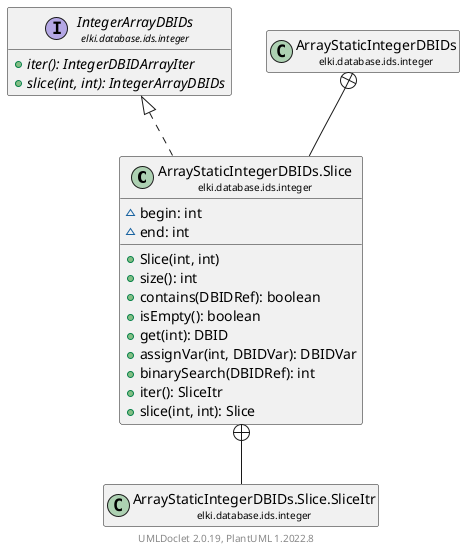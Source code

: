 @startuml
    remove .*\.(Instance|Par|Parameterizer|Factory)$
    set namespaceSeparator none
    hide empty fields
    hide empty methods

    class "<size:14>ArrayStaticIntegerDBIDs.Slice\n<size:10>elki.database.ids.integer" as elki.database.ids.integer.ArrayStaticIntegerDBIDs.Slice [[ArrayStaticIntegerDBIDs.Slice.html]] {
        ~begin: int
        ~end: int
        +Slice(int, int)
        +size(): int
        +contains(DBIDRef): boolean
        +isEmpty(): boolean
        +get(int): DBID
        +assignVar(int, DBIDVar): DBIDVar
        +binarySearch(DBIDRef): int
        +iter(): SliceItr
        +slice(int, int): Slice
    }

    interface "<size:14>IntegerArrayDBIDs\n<size:10>elki.database.ids.integer" as elki.database.ids.integer.IntegerArrayDBIDs [[IntegerArrayDBIDs.html]] {
        {abstract} +iter(): IntegerDBIDArrayIter
        {abstract} +slice(int, int): IntegerArrayDBIDs
    }
    class "<size:14>ArrayStaticIntegerDBIDs\n<size:10>elki.database.ids.integer" as elki.database.ids.integer.ArrayStaticIntegerDBIDs [[ArrayStaticIntegerDBIDs.html]]
    class "<size:14>ArrayStaticIntegerDBIDs.Slice.SliceItr\n<size:10>elki.database.ids.integer" as elki.database.ids.integer.ArrayStaticIntegerDBIDs.Slice.SliceItr [[ArrayStaticIntegerDBIDs.Slice.SliceItr.html]]

    elki.database.ids.integer.IntegerArrayDBIDs <|.. elki.database.ids.integer.ArrayStaticIntegerDBIDs.Slice
    elki.database.ids.integer.ArrayStaticIntegerDBIDs +-- elki.database.ids.integer.ArrayStaticIntegerDBIDs.Slice
    elki.database.ids.integer.ArrayStaticIntegerDBIDs.Slice +-- elki.database.ids.integer.ArrayStaticIntegerDBIDs.Slice.SliceItr

    center footer UMLDoclet 2.0.19, PlantUML 1.2022.8
@enduml
